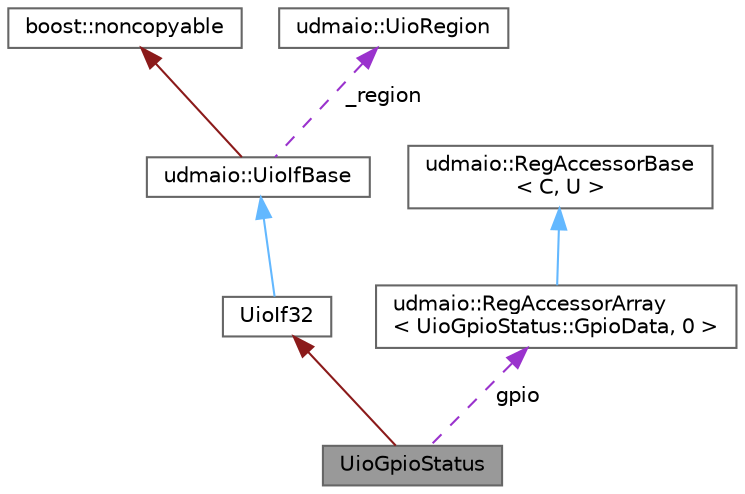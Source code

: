 digraph "UioGpioStatus"
{
 // INTERACTIVE_SVG=YES
 // LATEX_PDF_SIZE
  bgcolor="transparent";
  edge [fontname=Helvetica,fontsize=10,labelfontname=Helvetica,labelfontsize=10];
  node [fontname=Helvetica,fontsize=10,shape=box,height=0.2,width=0.4];
  Node1 [label="UioGpioStatus",height=0.2,width=0.4,color="gray40", fillcolor="grey60", style="filled", fontcolor="black",tooltip="Interface to GPIO status port of the demo application."];
  Node2 -> Node1 [dir="back",color="firebrick4",style="solid"];
  Node2 [label="UioIf32",height=0.2,width=0.4,color="gray40", fillcolor="white", style="filled",URL="$classudmaio_1_1_uio_if.html",tooltip="UIO Interface implementing bus access."];
  Node3 -> Node2 [dir="back",color="steelblue1",style="solid"];
  Node3 [label="udmaio::UioIfBase",height=0.2,width=0.4,color="gray40", fillcolor="white", style="filled",URL="$classudmaio_1_1_uio_if_base.html",tooltip="Base class for UIO interfaces."];
  Node4 -> Node3 [dir="back",color="firebrick4",style="solid"];
  Node4 [label="boost::noncopyable",height=0.2,width=0.4,color="gray40", fillcolor="white", style="filled",tooltip=" "];
  Node5 -> Node3 [dir="back",color="darkorchid3",style="dashed",label=" _region" ];
  Node5 [label="udmaio::UioRegion",height=0.2,width=0.4,color="gray40", fillcolor="white", style="filled",URL="$structudmaio_1_1_uio_region.html",tooltip="General-purpose struct to define a memory area."];
  Node6 -> Node1 [dir="back",color="darkorchid3",style="dashed",label=" gpio" ];
  Node6 [label="udmaio::RegAccessorArray\l\< UioGpioStatus::GpioData, 0 \>",height=0.2,width=0.4,color="gray40", fillcolor="white", style="filled",URL="$classudmaio_1_1_reg_accessor_array.html",tooltip=" "];
  Node7 -> Node6 [dir="back",color="steelblue1",style="solid"];
  Node7 [label="udmaio::RegAccessorBase\l\< C, U \>",height=0.2,width=0.4,color="gray40", fillcolor="white", style="filled",URL="$classudmaio_1_1_reg_accessor_base.html",tooltip="Base class implementing register access. Only used by subclasses, not used directly."];
}

